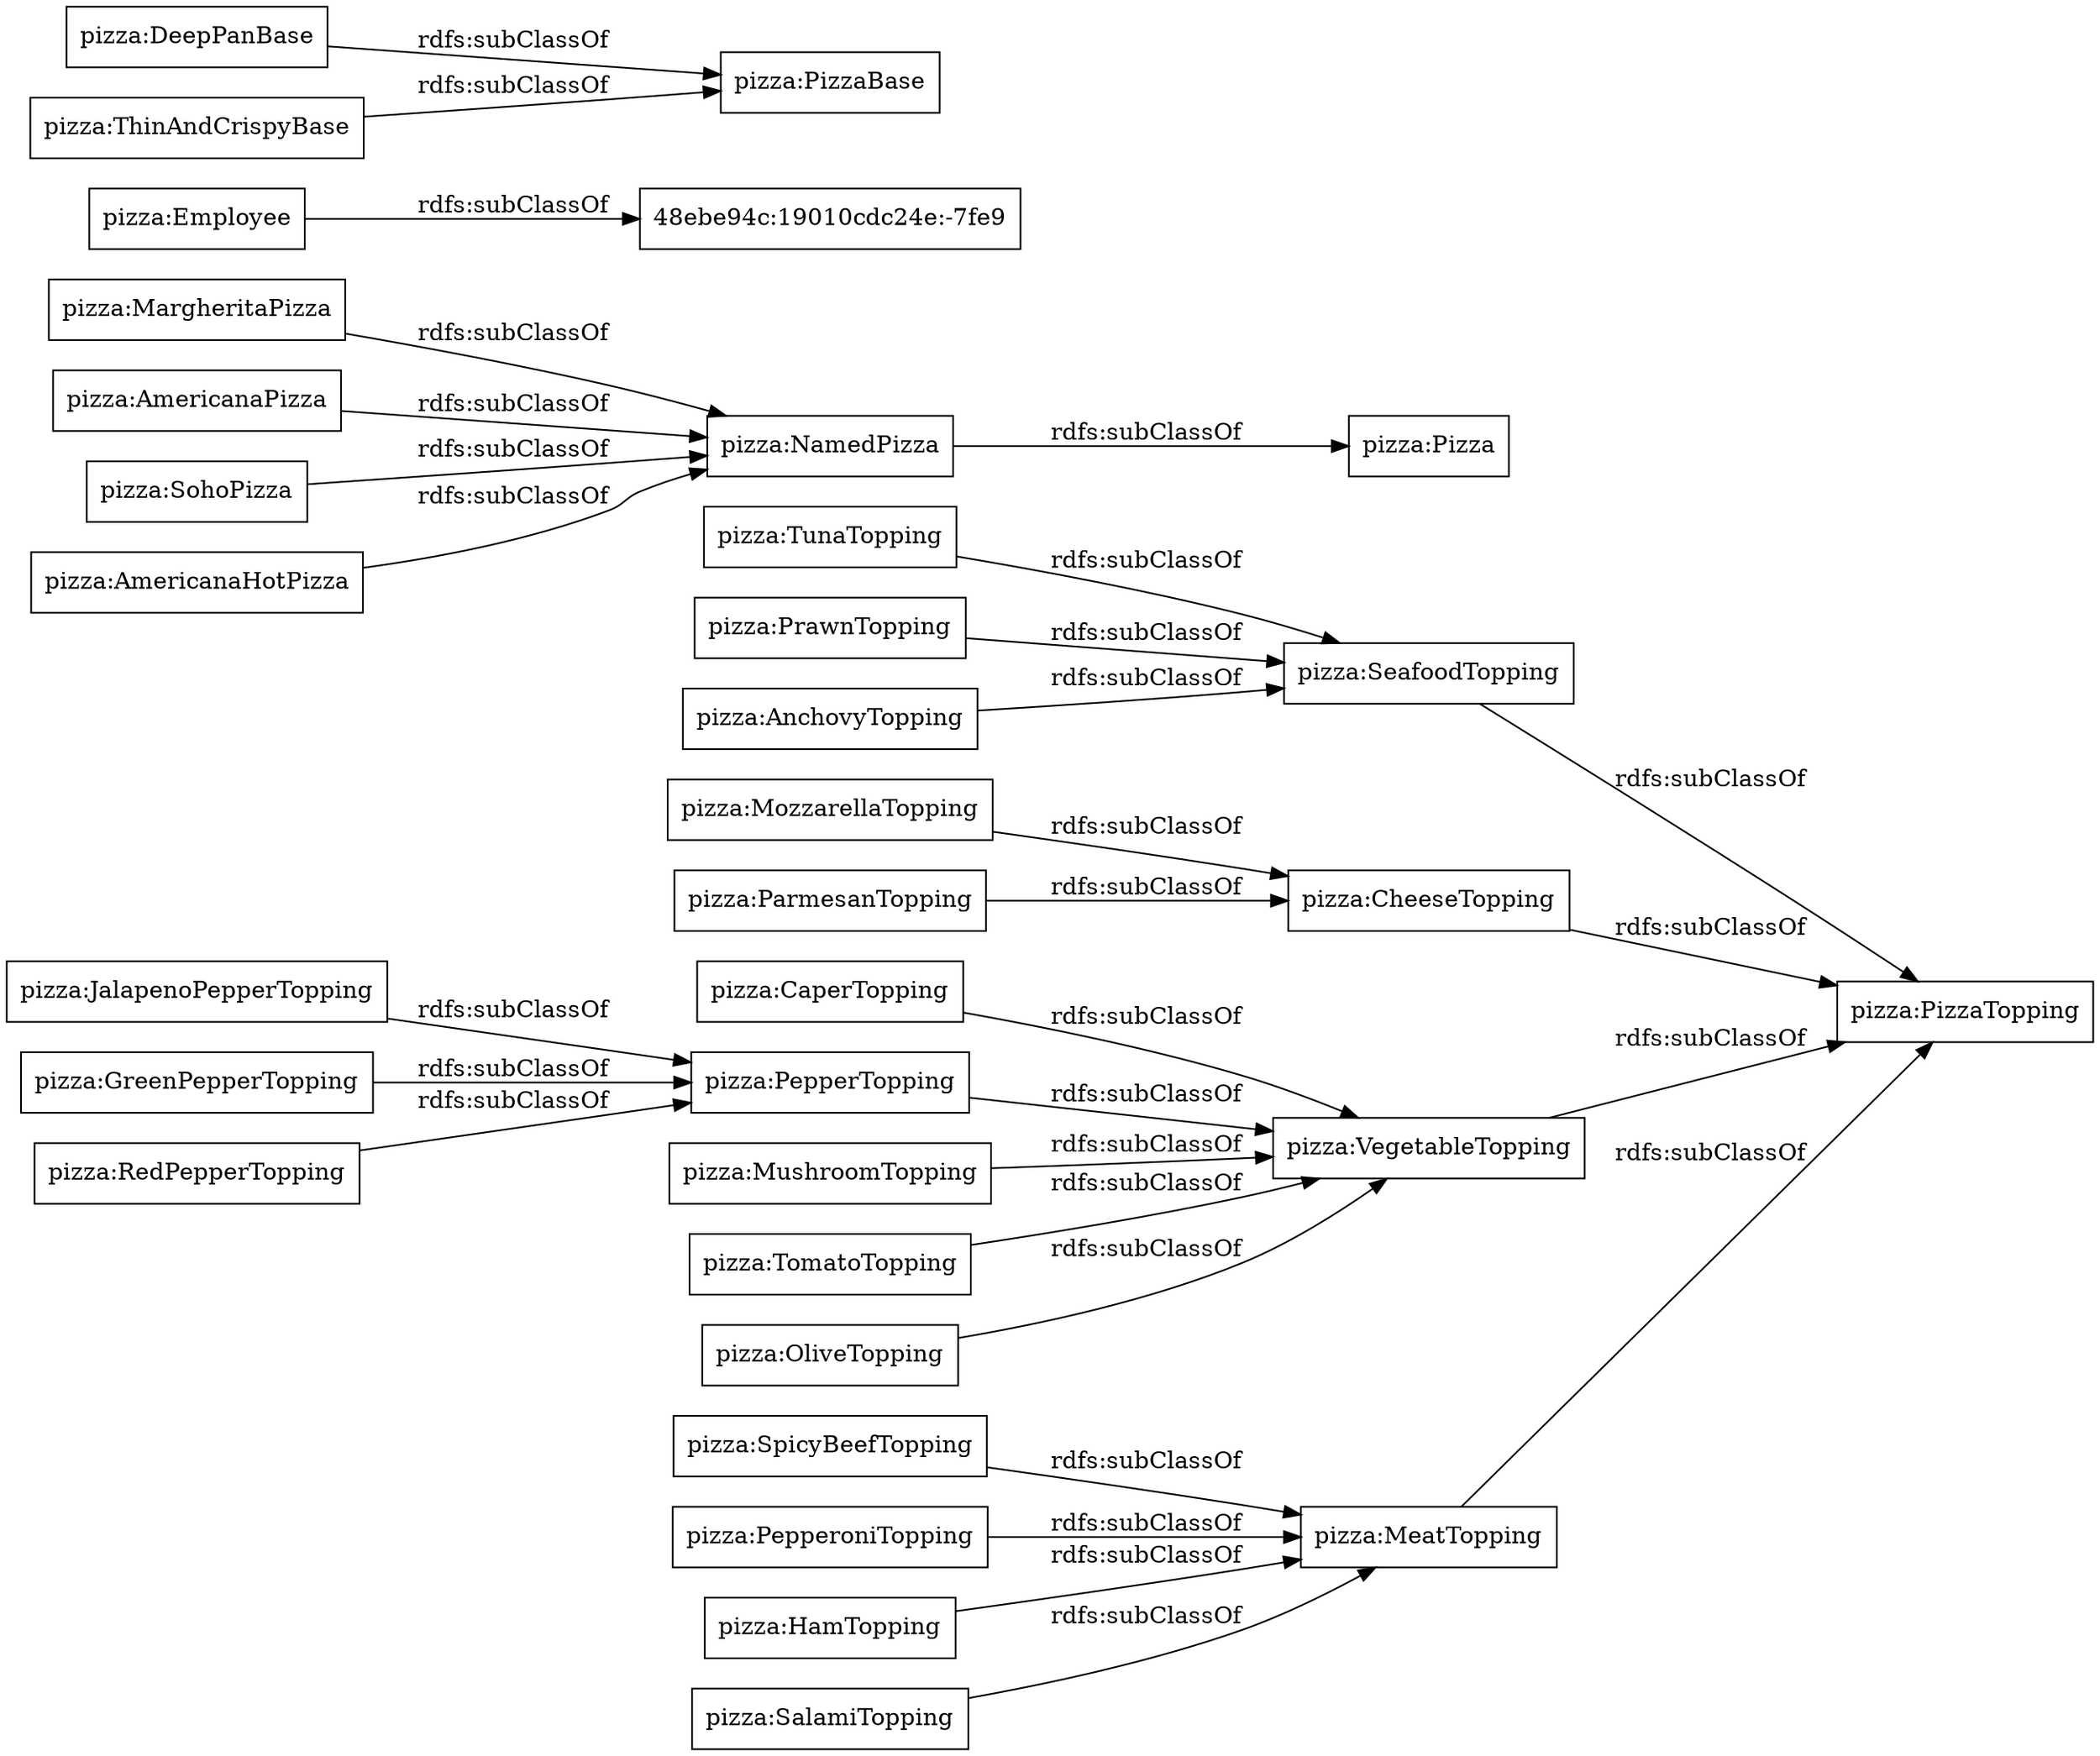 digraph ar2dtool_diagram { 
rankdir=LR;
size="1000"
node [shape = rectangle, color="black"]; "pizza:SpicyBeefTopping" "pizza:MargheritaPizza" "pizza:OliveTopping" "pizza:Pizza" "pizza:AmericanaPizza" "pizza:HamTopping" "pizza:MozzarellaTopping" "48ebe94c:19010cdc24e:-7fe9" "pizza:SeafoodTopping" "pizza:AnchovyTopping" "pizza:TunaTopping" "pizza:JalapenoPepperTopping" "pizza:CaperTopping" "pizza:GreenPepperTopping" "pizza:PizzaBase" "pizza:PrawnTopping" "pizza:SohoPizza" "pizza:PizzaTopping" "pizza:DeepPanBase" "pizza:CheeseTopping" "pizza:PepperTopping" "pizza:ParmesanTopping" "pizza:MeatTopping" "pizza:NamedPizza" "pizza:MushroomTopping" "pizza:AmericanaHotPizza" "pizza:ThinAndCrispyBase" "pizza:SalamiTopping" "pizza:VegetableTopping" "pizza:Employee" "pizza:RedPepperTopping" "pizza:TomatoTopping" "pizza:PepperoniTopping" ; /*classes style*/
	"pizza:CaperTopping" -> "pizza:VegetableTopping" [ label = "rdfs:subClassOf" ];
	"pizza:HamTopping" -> "pizza:MeatTopping" [ label = "rdfs:subClassOf" ];
	"pizza:CheeseTopping" -> "pizza:PizzaTopping" [ label = "rdfs:subClassOf" ];
	"pizza:Employee" -> "48ebe94c:19010cdc24e:-7fe9" [ label = "rdfs:subClassOf" ];
	"pizza:PrawnTopping" -> "pizza:SeafoodTopping" [ label = "rdfs:subClassOf" ];
	"pizza:SpicyBeefTopping" -> "pizza:MeatTopping" [ label = "rdfs:subClassOf" ];
	"pizza:MeatTopping" -> "pizza:PizzaTopping" [ label = "rdfs:subClassOf" ];
	"pizza:SeafoodTopping" -> "pizza:PizzaTopping" [ label = "rdfs:subClassOf" ];
	"pizza:ParmesanTopping" -> "pizza:CheeseTopping" [ label = "rdfs:subClassOf" ];
	"pizza:MozzarellaTopping" -> "pizza:CheeseTopping" [ label = "rdfs:subClassOf" ];
	"pizza:AmericanaHotPizza" -> "pizza:NamedPizza" [ label = "rdfs:subClassOf" ];
	"pizza:RedPepperTopping" -> "pizza:PepperTopping" [ label = "rdfs:subClassOf" ];
	"pizza:GreenPepperTopping" -> "pizza:PepperTopping" [ label = "rdfs:subClassOf" ];
	"pizza:PepperoniTopping" -> "pizza:MeatTopping" [ label = "rdfs:subClassOf" ];
	"pizza:DeepPanBase" -> "pizza:PizzaBase" [ label = "rdfs:subClassOf" ];
	"pizza:AmericanaPizza" -> "pizza:NamedPizza" [ label = "rdfs:subClassOf" ];
	"pizza:MushroomTopping" -> "pizza:VegetableTopping" [ label = "rdfs:subClassOf" ];
	"pizza:SohoPizza" -> "pizza:NamedPizza" [ label = "rdfs:subClassOf" ];
	"pizza:AnchovyTopping" -> "pizza:SeafoodTopping" [ label = "rdfs:subClassOf" ];
	"pizza:PepperTopping" -> "pizza:VegetableTopping" [ label = "rdfs:subClassOf" ];
	"pizza:ThinAndCrispyBase" -> "pizza:PizzaBase" [ label = "rdfs:subClassOf" ];
	"pizza:TunaTopping" -> "pizza:SeafoodTopping" [ label = "rdfs:subClassOf" ];
	"pizza:JalapenoPepperTopping" -> "pizza:PepperTopping" [ label = "rdfs:subClassOf" ];
	"pizza:NamedPizza" -> "pizza:Pizza" [ label = "rdfs:subClassOf" ];
	"pizza:OliveTopping" -> "pizza:VegetableTopping" [ label = "rdfs:subClassOf" ];
	"pizza:SalamiTopping" -> "pizza:MeatTopping" [ label = "rdfs:subClassOf" ];
	"pizza:VegetableTopping" -> "pizza:PizzaTopping" [ label = "rdfs:subClassOf" ];
	"pizza:TomatoTopping" -> "pizza:VegetableTopping" [ label = "rdfs:subClassOf" ];
	"pizza:MargheritaPizza" -> "pizza:NamedPizza" [ label = "rdfs:subClassOf" ];

}
